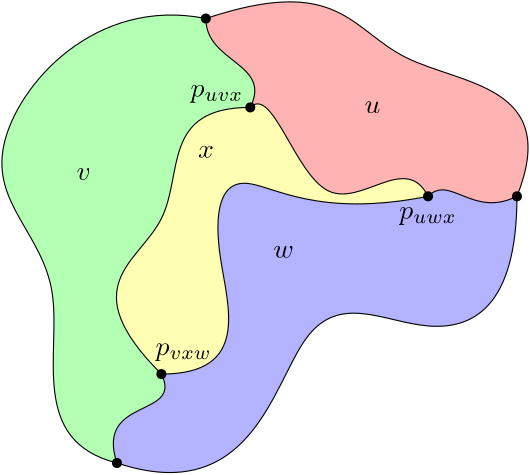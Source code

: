 <?xml version="1.0"?>
<!DOCTYPE ipe SYSTEM "ipe.dtd">
<ipe version="70206" creator="Ipe 7.2.7">
<info created="D:20200430174333" modified="D:20200501175628"/>
<preamble>\usepackage{amsmath}
\usepackage{amssymb}
\usepackage{mathtools}
\usepackage{marvosym}</preamble>
<ipestyle name="basic">
<symbol name="arrow/arc(spx)">
<path stroke="sym-stroke" fill="sym-stroke" pen="sym-pen">
0 0 m
-1 0.333 l
-1 -0.333 l
0 0 l
0 0 l
0 0 l
0 0 l
h
</path>
</symbol>
<symbol name="arrow/farc(spx)">
<path stroke="sym-stroke" fill="white" pen="sym-pen">
0 0 m
-1 0.333 l
-1 -0.333 l
0 0 l
0 0 l
0 0 l
0 0 l
h
</path>
</symbol>
<symbol name="arrow/ptarc(spx)">
<path stroke="sym-stroke" fill="sym-stroke" pen="sym-pen">
0 0 m
-1 0.333 l
-0.8 0 l
-1 -0.333 l
0 0 l
0 0 l
0 0 l
0 0 l
h
</path>
</symbol>
<symbol name="arrow/fptarc(spx)">
<path stroke="sym-stroke" fill="white" pen="sym-pen">
0 0 m
-1 0.333 l
-0.8 0 l
-1 -0.333 l
0 0 l
0 0 l
0 0 l
0 0 l
h
</path>
</symbol>
<symbol name="mark/circle(sx)" transformations="translations">
<path fill="sym-stroke">
0.6 0 0 0.6 0 0 e
0.4 0 0 0.4 0 0 e
</path>
</symbol>
<symbol name="mark/disk(sx)" transformations="translations">
<path fill="sym-stroke">
0.6 0 0 0.6 0 0 e
</path>
</symbol>
<symbol name="mark/fdisk(sfx)" transformations="translations">
<group>
<path fill="sym-fill">
0.5 0 0 0.5 0 0 e
</path>
<path fill="sym-stroke" fillrule="eofill">
0.6 0 0 0.6 0 0 e
0.4 0 0 0.4 0 0 e
</path>
</group>
</symbol>
<symbol name="mark/box(sx)" transformations="translations">
<path fill="sym-stroke" fillrule="eofill">
-0.6 -0.6 m
0.6 -0.6 l
0.6 0.6 l
-0.6 0.6 l
-0.6 -0.6 l
-0.6 -0.6 l
-0.6 -0.6 l
-0.6 -0.6 l
h
-0.4 -0.4 m
0.4 -0.4 l
0.4 0.4 l
-0.4 0.4 l
-0.4 -0.4 l
-0.4 -0.4 l
-0.4 -0.4 l
-0.4 -0.4 l
h
</path>
</symbol>
<symbol name="mark/square(sx)" transformations="translations">
<path fill="sym-stroke">
-0.6 -0.6 m
0.6 -0.6 l
0.6 0.6 l
-0.6 0.6 l
-0.6 -0.6 l
-0.6 -0.6 l
-0.6 -0.6 l
-0.6 -0.6 l
h
</path>
</symbol>
<symbol name="mark/fsquare(sfx)" transformations="translations">
<group>
<path fill="sym-fill">
-0.5 -0.5 m
0.5 -0.5 l
0.5 0.5 l
-0.5 0.5 l
-0.5 -0.5 l
-0.5 -0.5 l
-0.5 -0.5 l
-0.5 -0.5 l
h
</path>
<path fill="sym-stroke" fillrule="eofill">
-0.6 -0.6 m
0.6 -0.6 l
0.6 0.6 l
-0.6 0.6 l
-0.6 -0.6 l
-0.6 -0.6 l
-0.6 -0.6 l
-0.6 -0.6 l
h
-0.4 -0.4 m
0.4 -0.4 l
0.4 0.4 l
-0.4 0.4 l
-0.4 -0.4 l
-0.4 -0.4 l
-0.4 -0.4 l
-0.4 -0.4 l
h
</path>
</group>
</symbol>
<symbol name="mark/cross(sx)" transformations="translations">
<group>
<path fill="sym-stroke">
-0.43 -0.57 m
0.57 0.43 l
0.43 0.57 l
-0.57 -0.43 l
-0.43 -0.57 l
-0.43 -0.57 l
-0.43 -0.57 l
-0.43 -0.57 l
h
</path>
<path fill="sym-stroke">
-0.43 0.57 m
0.57 -0.43 l
0.43 -0.57 l
-0.57 0.43 l
-0.43 0.57 l
-0.43 0.57 l
-0.43 0.57 l
-0.43 0.57 l
h
</path>
</group>
</symbol>
<symbol name="arrow/fnormal(spx)">
<path stroke="sym-stroke" fill="white" pen="sym-pen">
0 0 m
-1 0.333 l
-1 -0.333 l
0 0 l
0 0 l
0 0 l
0 0 l
h
</path>
</symbol>
<symbol name="arrow/pointed(spx)">
<path stroke="sym-stroke" fill="sym-stroke" pen="sym-pen">
0 0 m
-1 0.333 l
-0.8 0 l
-1 -0.333 l
0 0 l
0 0 l
0 0 l
0 0 l
h
</path>
</symbol>
<symbol name="arrow/fpointed(spx)">
<path stroke="sym-stroke" fill="white" pen="sym-pen">
0 0 m
-1 0.333 l
-0.8 0 l
-1 -0.333 l
0 0 l
0 0 l
0 0 l
0 0 l
h
</path>
</symbol>
<symbol name="arrow/linear(spx)">
<path stroke="sym-stroke" pen="sym-pen">
-1 0.333 m
0 0 l
-1 -0.333 l
</path>
</symbol>
<symbol name="arrow/fdouble(spx)">
<path stroke="sym-stroke" fill="white" pen="sym-pen">
0 0 m
-1 0.333 l
-1 -0.333 l
0 0 l
0 0 l
0 0 l
0 0 l
h
-1 0 m
-2 0.333 l
-2 -0.333 l
-1 0 l
-1 0 l
-1 0 l
-1 0 l
h
</path>
</symbol>
<symbol name="arrow/double(spx)">
<path stroke="sym-stroke" fill="sym-stroke" pen="sym-pen">
0 0 m
-1 0.333 l
-1 -0.333 l
0 0 l
0 0 l
0 0 l
0 0 l
h
-1 0 m
-2 0.333 l
-2 -0.333 l
-1 0 l
-1 0 l
-1 0 l
-1 0 l
h
</path>
</symbol>
<pen name="heavier" value="0.8"/>
<pen name="fat" value="1.2"/>
<pen name="ultrafat" value="2"/>
<pen name="vertex" value="20"/>
<pen name="boundary" value="20"/>
<symbolsize name="large" value="5"/>
<symbolsize name="small" value="2"/>
<symbolsize name="tiny" value="1.1"/>
<arrowsize name="large" value="10"/>
<arrowsize name="small" value="5"/>
<arrowsize name="tiny" value="3"/>
<color name="flatred" value="1 0.7 0.7"/>
<color name="flatgreen" value="0.7 1 0.7"/>
<color name="flatblue" value="0.7 0.7 1"/>
<color name="flatyellow" value="1 1 0.7"/>
<color name="flatorange" value="1 0.85 0.7"/>
<color name="flatcyan" value="0.7 1 1"/>
<color name="flatdarkgray" value="0.7"/>
<color name="flatgray" value="0.8"/>
<color name="flatlightgray" value="0.9"/>
<dashstyle name="dashed" value="[4] 0"/>
<dashstyle name="dotted" value="[1 3] 0"/>
<dashstyle name="dash dotted" value="[4 2 1 2] 0"/>
<dashstyle name="dash dot dotted" value="[4 2 1 2 1 2] 0"/>
<textsize name="large" value="\large"/>
<textsize name="Large" value="\Large"/>
<textsize name="LARGE" value="\LARGE"/>
<textsize name="huge" value="\huge"/>
<textsize name="Huge" value="\Huge"/>
<textsize name="small" value="\small"/>
<textsize name="footnote" value="\footnotesize"/>
<textsize name="tiny" value="\tiny"/>
<textstyle name="center" begin="\begin{center}" end="\end{center}"/>
<textstyle name="itemize" begin="\begin{itemize}" end="\end{itemize}"/>
<textstyle name="item" begin="\begin{itemize}\item{}" end="\end{itemize}"/>
<gridsize name="4 pts" value="4"/>
<gridsize name="8 pts (~3 mm)" value="8"/>
<gridsize name="16 pts (~6 mm)" value="16"/>
<anglesize name="60 deg" value="60"/>
<anglesize name="45 deg" value="45"/>
<anglesize name="30 deg" value="30"/>
<anglesize name="22.5 deg" value="22.5"/>
<anglesize name="15 deg" value="15"/>
<opacity name="10%" value="0.1"/>
<opacity name="30%" value="0.3"/>
<opacity name="50%" value="0.5"/>
<opacity name="75%" value="0.75"/>
<layout paper="640 480" origin="0 0" frame="640 480"/>
<tiling name="falling" angle="-60" step="4" width="1"/>
<tiling name="rising" angle="30" step="4" width="1"/>
</ipestyle>
<page>
<layer name="vertices"/>
<layer name="oldborders"/>
<layer name="oldfaces"/>
<layer name="oldlabels"/>
<layer name="newfaces"/>
<layer name="newborders"/>
<layer name="newlabels"/>
<view layers="vertices oldborders oldfaces oldlabels" active="vertices"/>
<view layers="vertices newfaces newborders newlabels" active="vertices"/>
<path layer="newfaces" fill="flatblue">
128 400 m
96 400
112 352
64 336
96 304 c
104 288
72 296
80 272 c
128 256
144 344
192 312
224 328
224 368 c
208 360
200 376
192 368 c
184 384
152 344
136 408
128 400 c
h
</path>
<path matrix="1 0 0 1 -96 -352" fill="flatgreen">
224 752 m
232 768
208 768
208 784 c
168 792
112 728
168 696
144 632
176 624 c
168 648
200 640
192 656 c
160 688
208 704
192 752
224 752 c
h
</path>
<path matrix="1 0 0 1 -96 -352" fill="flatred">
288 720 m
296 728
304 712
320 720 c
336 760
264 760
256 800
208 784 c
208 768
232 768
224 752 c
232 760
248 696
280 736
288 720 c
h
</path>
<path layer="oldfaces" matrix="1 0 0 1 -96 -352" fill="flatblue">
176 624 m
224 608
240 696
288 664
320 680
320 720 c
304 712
296 728
288 720 c
248 712
216 736
208 704
224 656
192 656 c
200 640
168 648
176 624 c
h
</path>
<path matrix="1 0 0 1 -96 -352" fill="flatred">
288 720 m
296 728
304 712
320 720 c
336 760
264 760
256 800
208 784 c
208 768
232 768
224 752 c
232 760
248 696
280 736
288 720 c
h
</path>
<path matrix="1 0 0 1 -96 -352" fill="flatgreen">
224 752 m
232 768
208 768
208 784 c
168 792
112 728
168 696
144 632
176 624 c
168 648
200 640
192 656 c
160 688
208 704
192 752
224 752 c
h
</path>
<path matrix="1 0 0 1 -96 -352" fill="flatyellow">
224 752 m
192 752
208 704
160 688
192 656 c
224 656
208 704
216 736
248 712
288 720 c
280 736
248 696
232 760
224 752 c
h
</path>
<use layer="vertices" matrix="1 0 0 1 -96 -352" name="mark/disk(sx)" pos="192 656" size="normal" stroke="black"/>
<use matrix="1 0 0 1 -96 -352" name="mark/disk(sx)" pos="176 624" size="normal" stroke="black"/>
<use matrix="1 0 0 1 -96 -352" name="mark/disk(sx)" pos="224 752" size="normal" stroke="black"/>
<use matrix="1 0 0 1 -96 -352" name="mark/disk(sx)" pos="208 784" size="normal" stroke="black"/>
<use matrix="1 0 0 1 -96 -352" name="mark/disk(sx)" pos="288 720" size="normal" stroke="black"/>
<use matrix="1 0 0 1 -96 -352" name="mark/disk(sx)" pos="320 720" size="normal" stroke="black"/>
<path layer="oldborders" matrix="1 0 0 1 -96 -352" stroke="black">
288 720 m
296 728
304 712
320 720 c
</path>
<path matrix="1 0 0 1 -96 -352" stroke="black">
224 752 m
232 768
208 768
208 784 c
</path>
<path matrix="1 0 0 1 -96 -352" stroke="black">
176 624 m
168 648
200 640
192 656 c
</path>
<path matrix="1 0 0 1 -96 -352" stroke="black">
224 752 m
192 752
208 704
160 688
192 656 c
</path>
<path matrix="1 0 0 1 -96 -352" stroke="black">
288 720 m
280 736
248 696
232 760
224 752 c
</path>
<path matrix="1 0 0 1 -96 -352" stroke="black">
192 656 m
224 656
208 704
216 736
248 712
288 720 c
</path>
<path matrix="1 0 0 1 -96 -352" stroke="black">
176 624 m
224 608
240 696
288 664
320 680
320 720 c
</path>
<path matrix="1 0 0 1 -96 -352" stroke="black">
320 720 m
336 760
264 760
256 800
208 784 c
</path>
<path matrix="1 0 0 1 -96 -352" stroke="black">
208 784 m
168 792
112 728
168 696
144 632
176 624 c
</path>
<path layer="newborders" matrix="1 0 0 1 -96 -352" stroke="black">
288 720 m
296 728
304 712
320 720 c
</path>
<path matrix="1 0 0 1 -96 -352" stroke="black">
224 752 m
232 768
208 768
208 784 c
</path>
<path matrix="1 0 0 1 -96 -352" stroke="black">
176 624 m
168 648
200 640
192 656 c
</path>
<path matrix="1 0 0 1 -96 -352" stroke="black">
224 752 m
192 752
208 704
160 688
192 656 c
</path>
<path matrix="1 0 0 1 -96 -352" stroke="black">
288 720 m
280 736
248 696
232 760
224 752 c
</path>
<path matrix="1 0 0 1 -96 -352" stroke="black">
176 624 m
224 608
240 696
288 664
320 680
320 720 c
</path>
<path matrix="1 0 0 1 -96 -352" stroke="black">
320 720 m
336 760
264 760
256 800
208 784 c
</path>
<path matrix="1 0 0 1 -96 -352" stroke="black">
208 784 m
168 792
112 728
168 696
144 632
176 624 c
</path>
<text layer="oldlabels" matrix="1 0 0 1 4 -8" transformations="translations" pos="64 384" stroke="black" type="label" width="5.187" height="4.289" depth="0" halign="center" valign="center" style="math">v</text>
<text matrix="1 0 0 1 -4 0" transformations="translations" pos="176 400" stroke="black" type="label" width="5.703" height="4.289" depth="0" halign="center" valign="center" style="math">u</text>
<text matrix="1 0 0 1 -20 12" transformations="translations" pos="160 336" stroke="black" type="label" width="7.401" height="4.289" depth="0" halign="center" valign="center" style="math">w</text>
<text transformations="translations" pos="112 384" stroke="black" type="label" width="5.694" height="4.289" depth="0" halign="center" valign="center" style="math">x</text>
<text matrix="1 0 0 1 0 -24" transformations="translations" pos="192 385" stroke="black" type="label" width="20.69" height="4.297" depth="1.93" halign="center" valign="center" style="math">p_{uwx}</text>
<text matrix="1 0 0 1 4 4" transformations="translations" pos="112 401" stroke="black" type="label" width="18.974" height="4.297" depth="1.93" halign="center" valign="center" style="math">p_{uvx}</text>
<text matrix="1 0 0 1 -8 8" transformations="translations" pos="112 304" stroke="black" type="label" width="20.215" height="4.297" depth="1.93" halign="center" valign="center" style="math">p_{vxw}</text>
<text layer="newlabels" matrix="1 0 0 1 4 -8" transformations="translations" pos="64 384" stroke="black" type="label" width="5.187" height="4.289" depth="0" halign="center" valign="center" style="math">v</text>
<text matrix="1 0 0 1 -4 0" transformations="translations" pos="176 400" stroke="black" type="label" width="5.703" height="4.289" depth="0" halign="center" valign="center" style="math">u</text>
<text matrix="1 0 0 1 -20 12" transformations="translations" pos="160 336" stroke="black" type="label" width="7.401" height="4.289" depth="0" halign="center" valign="center" style="math">w</text>
</page>
</ipe>
